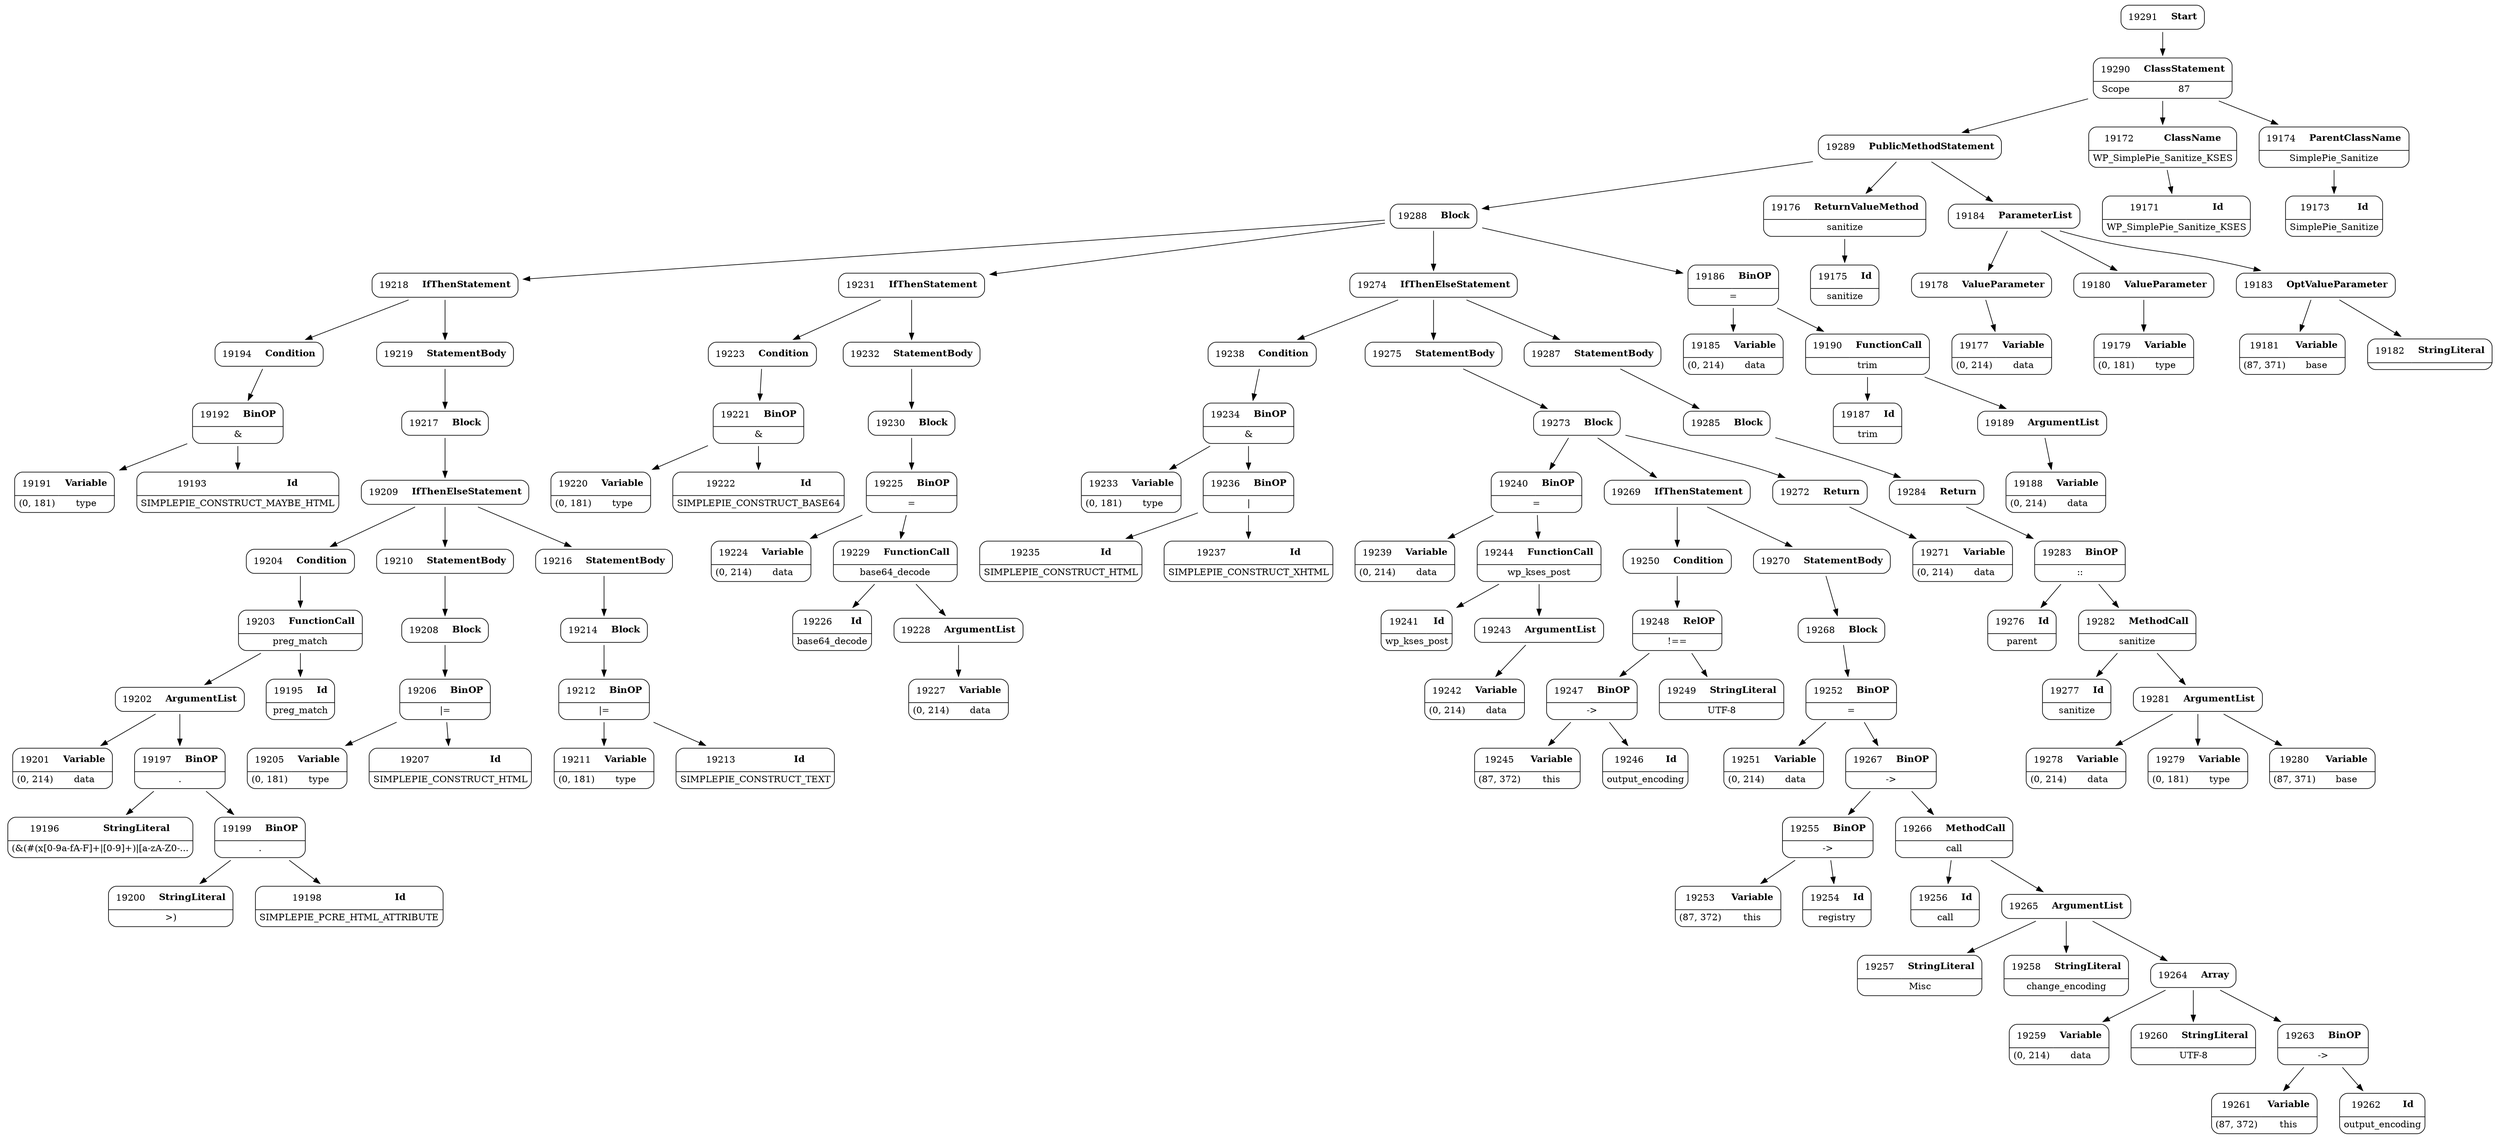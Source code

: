 digraph ast {
node [shape=none];
19200 [label=<<TABLE border='1' cellspacing='0' cellpadding='10' style='rounded' ><TR><TD border='0'>19200</TD><TD border='0'><B>StringLiteral</B></TD></TR><HR/><TR><TD border='0' cellpadding='5' colspan='2'>&gt;)</TD></TR></TABLE>>];
19201 [label=<<TABLE border='1' cellspacing='0' cellpadding='10' style='rounded' ><TR><TD border='0'>19201</TD><TD border='0'><B>Variable</B></TD></TR><HR/><TR><TD border='0' cellpadding='5'>(0, 214)</TD><TD border='0' cellpadding='5'>data</TD></TR></TABLE>>];
19202 [label=<<TABLE border='1' cellspacing='0' cellpadding='10' style='rounded' ><TR><TD border='0'>19202</TD><TD border='0'><B>ArgumentList</B></TD></TR></TABLE>>];
19202 -> 19197 [weight=2];
19202 -> 19201 [weight=2];
19203 [label=<<TABLE border='1' cellspacing='0' cellpadding='10' style='rounded' ><TR><TD border='0'>19203</TD><TD border='0'><B>FunctionCall</B></TD></TR><HR/><TR><TD border='0' cellpadding='5' colspan='2'>preg_match</TD></TR></TABLE>>];
19203 -> 19195 [weight=2];
19203 -> 19202 [weight=2];
19204 [label=<<TABLE border='1' cellspacing='0' cellpadding='10' style='rounded' ><TR><TD border='0'>19204</TD><TD border='0'><B>Condition</B></TD></TR></TABLE>>];
19204 -> 19203 [weight=2];
19205 [label=<<TABLE border='1' cellspacing='0' cellpadding='10' style='rounded' ><TR><TD border='0'>19205</TD><TD border='0'><B>Variable</B></TD></TR><HR/><TR><TD border='0' cellpadding='5'>(0, 181)</TD><TD border='0' cellpadding='5'>type</TD></TR></TABLE>>];
19206 [label=<<TABLE border='1' cellspacing='0' cellpadding='10' style='rounded' ><TR><TD border='0'>19206</TD><TD border='0'><B>BinOP</B></TD></TR><HR/><TR><TD border='0' cellpadding='5' colspan='2'>|=</TD></TR></TABLE>>];
19206 -> 19205 [weight=2];
19206 -> 19207 [weight=2];
19207 [label=<<TABLE border='1' cellspacing='0' cellpadding='10' style='rounded' ><TR><TD border='0'>19207</TD><TD border='0'><B>Id</B></TD></TR><HR/><TR><TD border='0' cellpadding='5' colspan='2'>SIMPLEPIE_CONSTRUCT_HTML</TD></TR></TABLE>>];
19208 [label=<<TABLE border='1' cellspacing='0' cellpadding='10' style='rounded' ><TR><TD border='0'>19208</TD><TD border='0'><B>Block</B></TD></TR></TABLE>>];
19208 -> 19206 [weight=2];
19209 [label=<<TABLE border='1' cellspacing='0' cellpadding='10' style='rounded' ><TR><TD border='0'>19209</TD><TD border='0'><B>IfThenElseStatement</B></TD></TR></TABLE>>];
19209 -> 19204 [weight=2];
19209 -> 19210 [weight=2];
19209 -> 19216 [weight=2];
19210 [label=<<TABLE border='1' cellspacing='0' cellpadding='10' style='rounded' ><TR><TD border='0'>19210</TD><TD border='0'><B>StatementBody</B></TD></TR></TABLE>>];
19210 -> 19208 [weight=2];
19211 [label=<<TABLE border='1' cellspacing='0' cellpadding='10' style='rounded' ><TR><TD border='0'>19211</TD><TD border='0'><B>Variable</B></TD></TR><HR/><TR><TD border='0' cellpadding='5'>(0, 181)</TD><TD border='0' cellpadding='5'>type</TD></TR></TABLE>>];
19212 [label=<<TABLE border='1' cellspacing='0' cellpadding='10' style='rounded' ><TR><TD border='0'>19212</TD><TD border='0'><B>BinOP</B></TD></TR><HR/><TR><TD border='0' cellpadding='5' colspan='2'>|=</TD></TR></TABLE>>];
19212 -> 19211 [weight=2];
19212 -> 19213 [weight=2];
19213 [label=<<TABLE border='1' cellspacing='0' cellpadding='10' style='rounded' ><TR><TD border='0'>19213</TD><TD border='0'><B>Id</B></TD></TR><HR/><TR><TD border='0' cellpadding='5' colspan='2'>SIMPLEPIE_CONSTRUCT_TEXT</TD></TR></TABLE>>];
19214 [label=<<TABLE border='1' cellspacing='0' cellpadding='10' style='rounded' ><TR><TD border='0'>19214</TD><TD border='0'><B>Block</B></TD></TR></TABLE>>];
19214 -> 19212 [weight=2];
19216 [label=<<TABLE border='1' cellspacing='0' cellpadding='10' style='rounded' ><TR><TD border='0'>19216</TD><TD border='0'><B>StatementBody</B></TD></TR></TABLE>>];
19216 -> 19214 [weight=2];
19217 [label=<<TABLE border='1' cellspacing='0' cellpadding='10' style='rounded' ><TR><TD border='0'>19217</TD><TD border='0'><B>Block</B></TD></TR></TABLE>>];
19217 -> 19209 [weight=2];
19218 [label=<<TABLE border='1' cellspacing='0' cellpadding='10' style='rounded' ><TR><TD border='0'>19218</TD><TD border='0'><B>IfThenStatement</B></TD></TR></TABLE>>];
19218 -> 19194 [weight=2];
19218 -> 19219 [weight=2];
19219 [label=<<TABLE border='1' cellspacing='0' cellpadding='10' style='rounded' ><TR><TD border='0'>19219</TD><TD border='0'><B>StatementBody</B></TD></TR></TABLE>>];
19219 -> 19217 [weight=2];
19220 [label=<<TABLE border='1' cellspacing='0' cellpadding='10' style='rounded' ><TR><TD border='0'>19220</TD><TD border='0'><B>Variable</B></TD></TR><HR/><TR><TD border='0' cellpadding='5'>(0, 181)</TD><TD border='0' cellpadding='5'>type</TD></TR></TABLE>>];
19221 [label=<<TABLE border='1' cellspacing='0' cellpadding='10' style='rounded' ><TR><TD border='0'>19221</TD><TD border='0'><B>BinOP</B></TD></TR><HR/><TR><TD border='0' cellpadding='5' colspan='2'>&amp;</TD></TR></TABLE>>];
19221 -> 19220 [weight=2];
19221 -> 19222 [weight=2];
19222 [label=<<TABLE border='1' cellspacing='0' cellpadding='10' style='rounded' ><TR><TD border='0'>19222</TD><TD border='0'><B>Id</B></TD></TR><HR/><TR><TD border='0' cellpadding='5' colspan='2'>SIMPLEPIE_CONSTRUCT_BASE64</TD></TR></TABLE>>];
19223 [label=<<TABLE border='1' cellspacing='0' cellpadding='10' style='rounded' ><TR><TD border='0'>19223</TD><TD border='0'><B>Condition</B></TD></TR></TABLE>>];
19223 -> 19221 [weight=2];
19224 [label=<<TABLE border='1' cellspacing='0' cellpadding='10' style='rounded' ><TR><TD border='0'>19224</TD><TD border='0'><B>Variable</B></TD></TR><HR/><TR><TD border='0' cellpadding='5'>(0, 214)</TD><TD border='0' cellpadding='5'>data</TD></TR></TABLE>>];
19225 [label=<<TABLE border='1' cellspacing='0' cellpadding='10' style='rounded' ><TR><TD border='0'>19225</TD><TD border='0'><B>BinOP</B></TD></TR><HR/><TR><TD border='0' cellpadding='5' colspan='2'>=</TD></TR></TABLE>>];
19225 -> 19224 [weight=2];
19225 -> 19229 [weight=2];
19226 [label=<<TABLE border='1' cellspacing='0' cellpadding='10' style='rounded' ><TR><TD border='0'>19226</TD><TD border='0'><B>Id</B></TD></TR><HR/><TR><TD border='0' cellpadding='5' colspan='2'>base64_decode</TD></TR></TABLE>>];
19227 [label=<<TABLE border='1' cellspacing='0' cellpadding='10' style='rounded' ><TR><TD border='0'>19227</TD><TD border='0'><B>Variable</B></TD></TR><HR/><TR><TD border='0' cellpadding='5'>(0, 214)</TD><TD border='0' cellpadding='5'>data</TD></TR></TABLE>>];
19228 [label=<<TABLE border='1' cellspacing='0' cellpadding='10' style='rounded' ><TR><TD border='0'>19228</TD><TD border='0'><B>ArgumentList</B></TD></TR></TABLE>>];
19228 -> 19227 [weight=2];
19229 [label=<<TABLE border='1' cellspacing='0' cellpadding='10' style='rounded' ><TR><TD border='0'>19229</TD><TD border='0'><B>FunctionCall</B></TD></TR><HR/><TR><TD border='0' cellpadding='5' colspan='2'>base64_decode</TD></TR></TABLE>>];
19229 -> 19226 [weight=2];
19229 -> 19228 [weight=2];
19230 [label=<<TABLE border='1' cellspacing='0' cellpadding='10' style='rounded' ><TR><TD border='0'>19230</TD><TD border='0'><B>Block</B></TD></TR></TABLE>>];
19230 -> 19225 [weight=2];
19231 [label=<<TABLE border='1' cellspacing='0' cellpadding='10' style='rounded' ><TR><TD border='0'>19231</TD><TD border='0'><B>IfThenStatement</B></TD></TR></TABLE>>];
19231 -> 19223 [weight=2];
19231 -> 19232 [weight=2];
19232 [label=<<TABLE border='1' cellspacing='0' cellpadding='10' style='rounded' ><TR><TD border='0'>19232</TD><TD border='0'><B>StatementBody</B></TD></TR></TABLE>>];
19232 -> 19230 [weight=2];
19233 [label=<<TABLE border='1' cellspacing='0' cellpadding='10' style='rounded' ><TR><TD border='0'>19233</TD><TD border='0'><B>Variable</B></TD></TR><HR/><TR><TD border='0' cellpadding='5'>(0, 181)</TD><TD border='0' cellpadding='5'>type</TD></TR></TABLE>>];
19234 [label=<<TABLE border='1' cellspacing='0' cellpadding='10' style='rounded' ><TR><TD border='0'>19234</TD><TD border='0'><B>BinOP</B></TD></TR><HR/><TR><TD border='0' cellpadding='5' colspan='2'>&amp;</TD></TR></TABLE>>];
19234 -> 19233 [weight=2];
19234 -> 19236 [weight=2];
19235 [label=<<TABLE border='1' cellspacing='0' cellpadding='10' style='rounded' ><TR><TD border='0'>19235</TD><TD border='0'><B>Id</B></TD></TR><HR/><TR><TD border='0' cellpadding='5' colspan='2'>SIMPLEPIE_CONSTRUCT_HTML</TD></TR></TABLE>>];
19236 [label=<<TABLE border='1' cellspacing='0' cellpadding='10' style='rounded' ><TR><TD border='0'>19236</TD><TD border='0'><B>BinOP</B></TD></TR><HR/><TR><TD border='0' cellpadding='5' colspan='2'>|</TD></TR></TABLE>>];
19236 -> 19235 [weight=2];
19236 -> 19237 [weight=2];
19237 [label=<<TABLE border='1' cellspacing='0' cellpadding='10' style='rounded' ><TR><TD border='0'>19237</TD><TD border='0'><B>Id</B></TD></TR><HR/><TR><TD border='0' cellpadding='5' colspan='2'>SIMPLEPIE_CONSTRUCT_XHTML</TD></TR></TABLE>>];
19238 [label=<<TABLE border='1' cellspacing='0' cellpadding='10' style='rounded' ><TR><TD border='0'>19238</TD><TD border='0'><B>Condition</B></TD></TR></TABLE>>];
19238 -> 19234 [weight=2];
19239 [label=<<TABLE border='1' cellspacing='0' cellpadding='10' style='rounded' ><TR><TD border='0'>19239</TD><TD border='0'><B>Variable</B></TD></TR><HR/><TR><TD border='0' cellpadding='5'>(0, 214)</TD><TD border='0' cellpadding='5'>data</TD></TR></TABLE>>];
19240 [label=<<TABLE border='1' cellspacing='0' cellpadding='10' style='rounded' ><TR><TD border='0'>19240</TD><TD border='0'><B>BinOP</B></TD></TR><HR/><TR><TD border='0' cellpadding='5' colspan='2'>=</TD></TR></TABLE>>];
19240 -> 19239 [weight=2];
19240 -> 19244 [weight=2];
19241 [label=<<TABLE border='1' cellspacing='0' cellpadding='10' style='rounded' ><TR><TD border='0'>19241</TD><TD border='0'><B>Id</B></TD></TR><HR/><TR><TD border='0' cellpadding='5' colspan='2'>wp_kses_post</TD></TR></TABLE>>];
19242 [label=<<TABLE border='1' cellspacing='0' cellpadding='10' style='rounded' ><TR><TD border='0'>19242</TD><TD border='0'><B>Variable</B></TD></TR><HR/><TR><TD border='0' cellpadding='5'>(0, 214)</TD><TD border='0' cellpadding='5'>data</TD></TR></TABLE>>];
19243 [label=<<TABLE border='1' cellspacing='0' cellpadding='10' style='rounded' ><TR><TD border='0'>19243</TD><TD border='0'><B>ArgumentList</B></TD></TR></TABLE>>];
19243 -> 19242 [weight=2];
19244 [label=<<TABLE border='1' cellspacing='0' cellpadding='10' style='rounded' ><TR><TD border='0'>19244</TD><TD border='0'><B>FunctionCall</B></TD></TR><HR/><TR><TD border='0' cellpadding='5' colspan='2'>wp_kses_post</TD></TR></TABLE>>];
19244 -> 19241 [weight=2];
19244 -> 19243 [weight=2];
19245 [label=<<TABLE border='1' cellspacing='0' cellpadding='10' style='rounded' ><TR><TD border='0'>19245</TD><TD border='0'><B>Variable</B></TD></TR><HR/><TR><TD border='0' cellpadding='5'>(87, 372)</TD><TD border='0' cellpadding='5'>this</TD></TR></TABLE>>];
19246 [label=<<TABLE border='1' cellspacing='0' cellpadding='10' style='rounded' ><TR><TD border='0'>19246</TD><TD border='0'><B>Id</B></TD></TR><HR/><TR><TD border='0' cellpadding='5' colspan='2'>output_encoding</TD></TR></TABLE>>];
19247 [label=<<TABLE border='1' cellspacing='0' cellpadding='10' style='rounded' ><TR><TD border='0'>19247</TD><TD border='0'><B>BinOP</B></TD></TR><HR/><TR><TD border='0' cellpadding='5' colspan='2'>-&gt;</TD></TR></TABLE>>];
19247 -> 19245 [weight=2];
19247 -> 19246 [weight=2];
19248 [label=<<TABLE border='1' cellspacing='0' cellpadding='10' style='rounded' ><TR><TD border='0'>19248</TD><TD border='0'><B>RelOP</B></TD></TR><HR/><TR><TD border='0' cellpadding='5' colspan='2'>!==</TD></TR></TABLE>>];
19248 -> 19247 [weight=2];
19248 -> 19249 [weight=2];
19249 [label=<<TABLE border='1' cellspacing='0' cellpadding='10' style='rounded' ><TR><TD border='0'>19249</TD><TD border='0'><B>StringLiteral</B></TD></TR><HR/><TR><TD border='0' cellpadding='5' colspan='2'>UTF-8</TD></TR></TABLE>>];
19250 [label=<<TABLE border='1' cellspacing='0' cellpadding='10' style='rounded' ><TR><TD border='0'>19250</TD><TD border='0'><B>Condition</B></TD></TR></TABLE>>];
19250 -> 19248 [weight=2];
19251 [label=<<TABLE border='1' cellspacing='0' cellpadding='10' style='rounded' ><TR><TD border='0'>19251</TD><TD border='0'><B>Variable</B></TD></TR><HR/><TR><TD border='0' cellpadding='5'>(0, 214)</TD><TD border='0' cellpadding='5'>data</TD></TR></TABLE>>];
19252 [label=<<TABLE border='1' cellspacing='0' cellpadding='10' style='rounded' ><TR><TD border='0'>19252</TD><TD border='0'><B>BinOP</B></TD></TR><HR/><TR><TD border='0' cellpadding='5' colspan='2'>=</TD></TR></TABLE>>];
19252 -> 19251 [weight=2];
19252 -> 19267 [weight=2];
19253 [label=<<TABLE border='1' cellspacing='0' cellpadding='10' style='rounded' ><TR><TD border='0'>19253</TD><TD border='0'><B>Variable</B></TD></TR><HR/><TR><TD border='0' cellpadding='5'>(87, 372)</TD><TD border='0' cellpadding='5'>this</TD></TR></TABLE>>];
19254 [label=<<TABLE border='1' cellspacing='0' cellpadding='10' style='rounded' ><TR><TD border='0'>19254</TD><TD border='0'><B>Id</B></TD></TR><HR/><TR><TD border='0' cellpadding='5' colspan='2'>registry</TD></TR></TABLE>>];
19255 [label=<<TABLE border='1' cellspacing='0' cellpadding='10' style='rounded' ><TR><TD border='0'>19255</TD><TD border='0'><B>BinOP</B></TD></TR><HR/><TR><TD border='0' cellpadding='5' colspan='2'>-&gt;</TD></TR></TABLE>>];
19255 -> 19253 [weight=2];
19255 -> 19254 [weight=2];
19256 [label=<<TABLE border='1' cellspacing='0' cellpadding='10' style='rounded' ><TR><TD border='0'>19256</TD><TD border='0'><B>Id</B></TD></TR><HR/><TR><TD border='0' cellpadding='5' colspan='2'>call</TD></TR></TABLE>>];
19257 [label=<<TABLE border='1' cellspacing='0' cellpadding='10' style='rounded' ><TR><TD border='0'>19257</TD><TD border='0'><B>StringLiteral</B></TD></TR><HR/><TR><TD border='0' cellpadding='5' colspan='2'>Misc</TD></TR></TABLE>>];
19258 [label=<<TABLE border='1' cellspacing='0' cellpadding='10' style='rounded' ><TR><TD border='0'>19258</TD><TD border='0'><B>StringLiteral</B></TD></TR><HR/><TR><TD border='0' cellpadding='5' colspan='2'>change_encoding</TD></TR></TABLE>>];
19259 [label=<<TABLE border='1' cellspacing='0' cellpadding='10' style='rounded' ><TR><TD border='0'>19259</TD><TD border='0'><B>Variable</B></TD></TR><HR/><TR><TD border='0' cellpadding='5'>(0, 214)</TD><TD border='0' cellpadding='5'>data</TD></TR></TABLE>>];
19260 [label=<<TABLE border='1' cellspacing='0' cellpadding='10' style='rounded' ><TR><TD border='0'>19260</TD><TD border='0'><B>StringLiteral</B></TD></TR><HR/><TR><TD border='0' cellpadding='5' colspan='2'>UTF-8</TD></TR></TABLE>>];
19261 [label=<<TABLE border='1' cellspacing='0' cellpadding='10' style='rounded' ><TR><TD border='0'>19261</TD><TD border='0'><B>Variable</B></TD></TR><HR/><TR><TD border='0' cellpadding='5'>(87, 372)</TD><TD border='0' cellpadding='5'>this</TD></TR></TABLE>>];
19262 [label=<<TABLE border='1' cellspacing='0' cellpadding='10' style='rounded' ><TR><TD border='0'>19262</TD><TD border='0'><B>Id</B></TD></TR><HR/><TR><TD border='0' cellpadding='5' colspan='2'>output_encoding</TD></TR></TABLE>>];
19263 [label=<<TABLE border='1' cellspacing='0' cellpadding='10' style='rounded' ><TR><TD border='0'>19263</TD><TD border='0'><B>BinOP</B></TD></TR><HR/><TR><TD border='0' cellpadding='5' colspan='2'>-&gt;</TD></TR></TABLE>>];
19263 -> 19261 [weight=2];
19263 -> 19262 [weight=2];
19264 [label=<<TABLE border='1' cellspacing='0' cellpadding='10' style='rounded' ><TR><TD border='0'>19264</TD><TD border='0'><B>Array</B></TD></TR></TABLE>>];
19264 -> 19259 [weight=2];
19264 -> 19260 [weight=2];
19264 -> 19263 [weight=2];
19265 [label=<<TABLE border='1' cellspacing='0' cellpadding='10' style='rounded' ><TR><TD border='0'>19265</TD><TD border='0'><B>ArgumentList</B></TD></TR></TABLE>>];
19265 -> 19257 [weight=2];
19265 -> 19258 [weight=2];
19265 -> 19264 [weight=2];
19266 [label=<<TABLE border='1' cellspacing='0' cellpadding='10' style='rounded' ><TR><TD border='0'>19266</TD><TD border='0'><B>MethodCall</B></TD></TR><HR/><TR><TD border='0' cellpadding='5' colspan='2'>call</TD></TR></TABLE>>];
19266 -> 19256 [weight=2];
19266 -> 19265 [weight=2];
19267 [label=<<TABLE border='1' cellspacing='0' cellpadding='10' style='rounded' ><TR><TD border='0'>19267</TD><TD border='0'><B>BinOP</B></TD></TR><HR/><TR><TD border='0' cellpadding='5' colspan='2'>-&gt;</TD></TR></TABLE>>];
19267 -> 19255 [weight=2];
19267 -> 19266 [weight=2];
19268 [label=<<TABLE border='1' cellspacing='0' cellpadding='10' style='rounded' ><TR><TD border='0'>19268</TD><TD border='0'><B>Block</B></TD></TR></TABLE>>];
19268 -> 19252 [weight=2];
19269 [label=<<TABLE border='1' cellspacing='0' cellpadding='10' style='rounded' ><TR><TD border='0'>19269</TD><TD border='0'><B>IfThenStatement</B></TD></TR></TABLE>>];
19269 -> 19250 [weight=2];
19269 -> 19270 [weight=2];
19270 [label=<<TABLE border='1' cellspacing='0' cellpadding='10' style='rounded' ><TR><TD border='0'>19270</TD><TD border='0'><B>StatementBody</B></TD></TR></TABLE>>];
19270 -> 19268 [weight=2];
19271 [label=<<TABLE border='1' cellspacing='0' cellpadding='10' style='rounded' ><TR><TD border='0'>19271</TD><TD border='0'><B>Variable</B></TD></TR><HR/><TR><TD border='0' cellpadding='5'>(0, 214)</TD><TD border='0' cellpadding='5'>data</TD></TR></TABLE>>];
19272 [label=<<TABLE border='1' cellspacing='0' cellpadding='10' style='rounded' ><TR><TD border='0'>19272</TD><TD border='0'><B>Return</B></TD></TR></TABLE>>];
19272 -> 19271 [weight=2];
19273 [label=<<TABLE border='1' cellspacing='0' cellpadding='10' style='rounded' ><TR><TD border='0'>19273</TD><TD border='0'><B>Block</B></TD></TR></TABLE>>];
19273 -> 19240 [weight=2];
19273 -> 19269 [weight=2];
19273 -> 19272 [weight=2];
19274 [label=<<TABLE border='1' cellspacing='0' cellpadding='10' style='rounded' ><TR><TD border='0'>19274</TD><TD border='0'><B>IfThenElseStatement</B></TD></TR></TABLE>>];
19274 -> 19238 [weight=2];
19274 -> 19275 [weight=2];
19274 -> 19287 [weight=2];
19275 [label=<<TABLE border='1' cellspacing='0' cellpadding='10' style='rounded' ><TR><TD border='0'>19275</TD><TD border='0'><B>StatementBody</B></TD></TR></TABLE>>];
19275 -> 19273 [weight=2];
19276 [label=<<TABLE border='1' cellspacing='0' cellpadding='10' style='rounded' ><TR><TD border='0'>19276</TD><TD border='0'><B>Id</B></TD></TR><HR/><TR><TD border='0' cellpadding='5' colspan='2'>parent</TD></TR></TABLE>>];
19277 [label=<<TABLE border='1' cellspacing='0' cellpadding='10' style='rounded' ><TR><TD border='0'>19277</TD><TD border='0'><B>Id</B></TD></TR><HR/><TR><TD border='0' cellpadding='5' colspan='2'>sanitize</TD></TR></TABLE>>];
19278 [label=<<TABLE border='1' cellspacing='0' cellpadding='10' style='rounded' ><TR><TD border='0'>19278</TD><TD border='0'><B>Variable</B></TD></TR><HR/><TR><TD border='0' cellpadding='5'>(0, 214)</TD><TD border='0' cellpadding='5'>data</TD></TR></TABLE>>];
19279 [label=<<TABLE border='1' cellspacing='0' cellpadding='10' style='rounded' ><TR><TD border='0'>19279</TD><TD border='0'><B>Variable</B></TD></TR><HR/><TR><TD border='0' cellpadding='5'>(0, 181)</TD><TD border='0' cellpadding='5'>type</TD></TR></TABLE>>];
19280 [label=<<TABLE border='1' cellspacing='0' cellpadding='10' style='rounded' ><TR><TD border='0'>19280</TD><TD border='0'><B>Variable</B></TD></TR><HR/><TR><TD border='0' cellpadding='5'>(87, 371)</TD><TD border='0' cellpadding='5'>base</TD></TR></TABLE>>];
19281 [label=<<TABLE border='1' cellspacing='0' cellpadding='10' style='rounded' ><TR><TD border='0'>19281</TD><TD border='0'><B>ArgumentList</B></TD></TR></TABLE>>];
19281 -> 19278 [weight=2];
19281 -> 19279 [weight=2];
19281 -> 19280 [weight=2];
19282 [label=<<TABLE border='1' cellspacing='0' cellpadding='10' style='rounded' ><TR><TD border='0'>19282</TD><TD border='0'><B>MethodCall</B></TD></TR><HR/><TR><TD border='0' cellpadding='5' colspan='2'>sanitize</TD></TR></TABLE>>];
19282 -> 19277 [weight=2];
19282 -> 19281 [weight=2];
19283 [label=<<TABLE border='1' cellspacing='0' cellpadding='10' style='rounded' ><TR><TD border='0'>19283</TD><TD border='0'><B>BinOP</B></TD></TR><HR/><TR><TD border='0' cellpadding='5' colspan='2'>::</TD></TR></TABLE>>];
19283 -> 19276 [weight=2];
19283 -> 19282 [weight=2];
19284 [label=<<TABLE border='1' cellspacing='0' cellpadding='10' style='rounded' ><TR><TD border='0'>19284</TD><TD border='0'><B>Return</B></TD></TR></TABLE>>];
19284 -> 19283 [weight=2];
19285 [label=<<TABLE border='1' cellspacing='0' cellpadding='10' style='rounded' ><TR><TD border='0'>19285</TD><TD border='0'><B>Block</B></TD></TR></TABLE>>];
19285 -> 19284 [weight=2];
19287 [label=<<TABLE border='1' cellspacing='0' cellpadding='10' style='rounded' ><TR><TD border='0'>19287</TD><TD border='0'><B>StatementBody</B></TD></TR></TABLE>>];
19287 -> 19285 [weight=2];
19288 [label=<<TABLE border='1' cellspacing='0' cellpadding='10' style='rounded' ><TR><TD border='0'>19288</TD><TD border='0'><B>Block</B></TD></TR></TABLE>>];
19288 -> 19186 [weight=2];
19288 -> 19218 [weight=2];
19288 -> 19231 [weight=2];
19288 -> 19274 [weight=2];
19289 [label=<<TABLE border='1' cellspacing='0' cellpadding='10' style='rounded' ><TR><TD border='0'>19289</TD><TD border='0'><B>PublicMethodStatement</B></TD></TR></TABLE>>];
19289 -> 19176 [weight=2];
19289 -> 19184 [weight=2];
19289 -> 19288 [weight=2];
19290 [label=<<TABLE border='1' cellspacing='0' cellpadding='10' style='rounded' ><TR><TD border='0'>19290</TD><TD border='0'><B>ClassStatement</B></TD></TR><HR/><TR><TD border='0' cellpadding='5'>Scope</TD><TD border='0' cellpadding='5'>87</TD></TR></TABLE>>];
19290 -> 19172 [weight=2];
19290 -> 19174 [weight=2];
19290 -> 19289 [weight=2];
19291 [label=<<TABLE border='1' cellspacing='0' cellpadding='10' style='rounded' ><TR><TD border='0'>19291</TD><TD border='0'><B>Start</B></TD></TR></TABLE>>];
19291 -> 19290 [weight=2];
19171 [label=<<TABLE border='1' cellspacing='0' cellpadding='10' style='rounded' ><TR><TD border='0'>19171</TD><TD border='0'><B>Id</B></TD></TR><HR/><TR><TD border='0' cellpadding='5' colspan='2'>WP_SimplePie_Sanitize_KSES</TD></TR></TABLE>>];
19172 [label=<<TABLE border='1' cellspacing='0' cellpadding='10' style='rounded' ><TR><TD border='0'>19172</TD><TD border='0'><B>ClassName</B></TD></TR><HR/><TR><TD border='0' cellpadding='5' colspan='2'>WP_SimplePie_Sanitize_KSES</TD></TR></TABLE>>];
19172 -> 19171 [weight=2];
19173 [label=<<TABLE border='1' cellspacing='0' cellpadding='10' style='rounded' ><TR><TD border='0'>19173</TD><TD border='0'><B>Id</B></TD></TR><HR/><TR><TD border='0' cellpadding='5' colspan='2'>SimplePie_Sanitize</TD></TR></TABLE>>];
19174 [label=<<TABLE border='1' cellspacing='0' cellpadding='10' style='rounded' ><TR><TD border='0'>19174</TD><TD border='0'><B>ParentClassName</B></TD></TR><HR/><TR><TD border='0' cellpadding='5' colspan='2'>SimplePie_Sanitize</TD></TR></TABLE>>];
19174 -> 19173 [weight=2];
19175 [label=<<TABLE border='1' cellspacing='0' cellpadding='10' style='rounded' ><TR><TD border='0'>19175</TD><TD border='0'><B>Id</B></TD></TR><HR/><TR><TD border='0' cellpadding='5' colspan='2'>sanitize</TD></TR></TABLE>>];
19176 [label=<<TABLE border='1' cellspacing='0' cellpadding='10' style='rounded' ><TR><TD border='0'>19176</TD><TD border='0'><B>ReturnValueMethod</B></TD></TR><HR/><TR><TD border='0' cellpadding='5' colspan='2'>sanitize</TD></TR></TABLE>>];
19176 -> 19175 [weight=2];
19177 [label=<<TABLE border='1' cellspacing='0' cellpadding='10' style='rounded' ><TR><TD border='0'>19177</TD><TD border='0'><B>Variable</B></TD></TR><HR/><TR><TD border='0' cellpadding='5'>(0, 214)</TD><TD border='0' cellpadding='5'>data</TD></TR></TABLE>>];
19178 [label=<<TABLE border='1' cellspacing='0' cellpadding='10' style='rounded' ><TR><TD border='0'>19178</TD><TD border='0'><B>ValueParameter</B></TD></TR></TABLE>>];
19178 -> 19177 [weight=2];
19179 [label=<<TABLE border='1' cellspacing='0' cellpadding='10' style='rounded' ><TR><TD border='0'>19179</TD><TD border='0'><B>Variable</B></TD></TR><HR/><TR><TD border='0' cellpadding='5'>(0, 181)</TD><TD border='0' cellpadding='5'>type</TD></TR></TABLE>>];
19180 [label=<<TABLE border='1' cellspacing='0' cellpadding='10' style='rounded' ><TR><TD border='0'>19180</TD><TD border='0'><B>ValueParameter</B></TD></TR></TABLE>>];
19180 -> 19179 [weight=2];
19181 [label=<<TABLE border='1' cellspacing='0' cellpadding='10' style='rounded' ><TR><TD border='0'>19181</TD><TD border='0'><B>Variable</B></TD></TR><HR/><TR><TD border='0' cellpadding='5'>(87, 371)</TD><TD border='0' cellpadding='5'>base</TD></TR></TABLE>>];
19182 [label=<<TABLE border='1' cellspacing='0' cellpadding='10' style='rounded' ><TR><TD border='0'>19182</TD><TD border='0'><B>StringLiteral</B></TD></TR><HR/><TR><TD border='0' cellpadding='5' colspan='2'></TD></TR></TABLE>>];
19183 [label=<<TABLE border='1' cellspacing='0' cellpadding='10' style='rounded' ><TR><TD border='0'>19183</TD><TD border='0'><B>OptValueParameter</B></TD></TR></TABLE>>];
19183 -> 19181 [weight=2];
19183 -> 19182 [weight=2];
19184 [label=<<TABLE border='1' cellspacing='0' cellpadding='10' style='rounded' ><TR><TD border='0'>19184</TD><TD border='0'><B>ParameterList</B></TD></TR></TABLE>>];
19184 -> 19178 [weight=2];
19184 -> 19180 [weight=2];
19184 -> 19183 [weight=2];
19185 [label=<<TABLE border='1' cellspacing='0' cellpadding='10' style='rounded' ><TR><TD border='0'>19185</TD><TD border='0'><B>Variable</B></TD></TR><HR/><TR><TD border='0' cellpadding='5'>(0, 214)</TD><TD border='0' cellpadding='5'>data</TD></TR></TABLE>>];
19186 [label=<<TABLE border='1' cellspacing='0' cellpadding='10' style='rounded' ><TR><TD border='0'>19186</TD><TD border='0'><B>BinOP</B></TD></TR><HR/><TR><TD border='0' cellpadding='5' colspan='2'>=</TD></TR></TABLE>>];
19186 -> 19185 [weight=2];
19186 -> 19190 [weight=2];
19187 [label=<<TABLE border='1' cellspacing='0' cellpadding='10' style='rounded' ><TR><TD border='0'>19187</TD><TD border='0'><B>Id</B></TD></TR><HR/><TR><TD border='0' cellpadding='5' colspan='2'>trim</TD></TR></TABLE>>];
19188 [label=<<TABLE border='1' cellspacing='0' cellpadding='10' style='rounded' ><TR><TD border='0'>19188</TD><TD border='0'><B>Variable</B></TD></TR><HR/><TR><TD border='0' cellpadding='5'>(0, 214)</TD><TD border='0' cellpadding='5'>data</TD></TR></TABLE>>];
19189 [label=<<TABLE border='1' cellspacing='0' cellpadding='10' style='rounded' ><TR><TD border='0'>19189</TD><TD border='0'><B>ArgumentList</B></TD></TR></TABLE>>];
19189 -> 19188 [weight=2];
19190 [label=<<TABLE border='1' cellspacing='0' cellpadding='10' style='rounded' ><TR><TD border='0'>19190</TD><TD border='0'><B>FunctionCall</B></TD></TR><HR/><TR><TD border='0' cellpadding='5' colspan='2'>trim</TD></TR></TABLE>>];
19190 -> 19187 [weight=2];
19190 -> 19189 [weight=2];
19191 [label=<<TABLE border='1' cellspacing='0' cellpadding='10' style='rounded' ><TR><TD border='0'>19191</TD><TD border='0'><B>Variable</B></TD></TR><HR/><TR><TD border='0' cellpadding='5'>(0, 181)</TD><TD border='0' cellpadding='5'>type</TD></TR></TABLE>>];
19192 [label=<<TABLE border='1' cellspacing='0' cellpadding='10' style='rounded' ><TR><TD border='0'>19192</TD><TD border='0'><B>BinOP</B></TD></TR><HR/><TR><TD border='0' cellpadding='5' colspan='2'>&amp;</TD></TR></TABLE>>];
19192 -> 19191 [weight=2];
19192 -> 19193 [weight=2];
19193 [label=<<TABLE border='1' cellspacing='0' cellpadding='10' style='rounded' ><TR><TD border='0'>19193</TD><TD border='0'><B>Id</B></TD></TR><HR/><TR><TD border='0' cellpadding='5' colspan='2'>SIMPLEPIE_CONSTRUCT_MAYBE_HTML</TD></TR></TABLE>>];
19194 [label=<<TABLE border='1' cellspacing='0' cellpadding='10' style='rounded' ><TR><TD border='0'>19194</TD><TD border='0'><B>Condition</B></TD></TR></TABLE>>];
19194 -> 19192 [weight=2];
19195 [label=<<TABLE border='1' cellspacing='0' cellpadding='10' style='rounded' ><TR><TD border='0'>19195</TD><TD border='0'><B>Id</B></TD></TR><HR/><TR><TD border='0' cellpadding='5' colspan='2'>preg_match</TD></TR></TABLE>>];
19196 [label=<<TABLE border='1' cellspacing='0' cellpadding='10' style='rounded' ><TR><TD border='0'>19196</TD><TD border='0'><B>StringLiteral</B></TD></TR><HR/><TR><TD border='0' cellpadding='5' colspan='2'>(&amp;(#(x[0-9a-fA-F]+|[0-9]+)|[a-zA-Z0-...</TD></TR></TABLE>>];
19197 [label=<<TABLE border='1' cellspacing='0' cellpadding='10' style='rounded' ><TR><TD border='0'>19197</TD><TD border='0'><B>BinOP</B></TD></TR><HR/><TR><TD border='0' cellpadding='5' colspan='2'>.</TD></TR></TABLE>>];
19197 -> 19196 [weight=2];
19197 -> 19199 [weight=2];
19198 [label=<<TABLE border='1' cellspacing='0' cellpadding='10' style='rounded' ><TR><TD border='0'>19198</TD><TD border='0'><B>Id</B></TD></TR><HR/><TR><TD border='0' cellpadding='5' colspan='2'>SIMPLEPIE_PCRE_HTML_ATTRIBUTE</TD></TR></TABLE>>];
19199 [label=<<TABLE border='1' cellspacing='0' cellpadding='10' style='rounded' ><TR><TD border='0'>19199</TD><TD border='0'><B>BinOP</B></TD></TR><HR/><TR><TD border='0' cellpadding='5' colspan='2'>.</TD></TR></TABLE>>];
19199 -> 19198 [weight=2];
19199 -> 19200 [weight=2];
}
